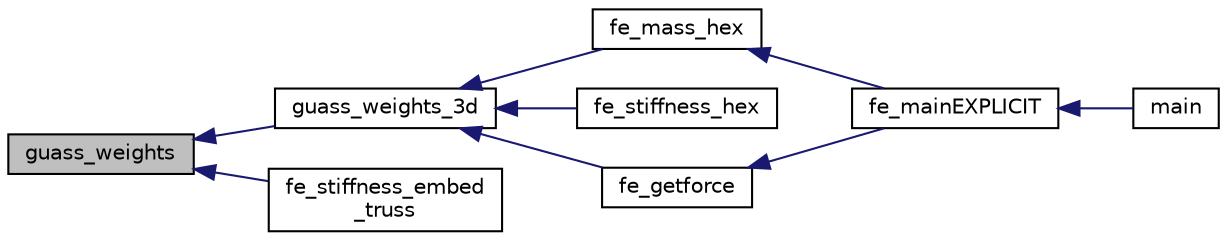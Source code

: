 digraph "guass_weights"
{
  edge [fontname="Helvetica",fontsize="10",labelfontname="Helvetica",labelfontsize="10"];
  node [fontname="Helvetica",fontsize="10",shape=record];
  rankdir="LR";
  Node343 [label="guass_weights",height=0.2,width=0.4,color="black", fillcolor="grey75", style="filled", fontcolor="black"];
  Node343 -> Node344 [dir="back",color="midnightblue",fontsize="10",style="solid",fontname="Helvetica"];
  Node344 [label="guass_weights_3d",height=0.2,width=0.4,color="black", fillcolor="white", style="filled",URL="$fe__guass_8cpp.html#ad99b08ce65ae353e91486d7685c22024"];
  Node344 -> Node345 [dir="back",color="midnightblue",fontsize="10",style="solid",fontname="Helvetica"];
  Node345 [label="fe_mass_hex",height=0.2,width=0.4,color="black", fillcolor="white", style="filled",URL="$fe__mass__hex_8cpp.html#a04906e61b8cfdc7232924a594b95eb1f"];
  Node345 -> Node346 [dir="back",color="midnightblue",fontsize="10",style="solid",fontname="Helvetica"];
  Node346 [label="fe_mainEXPLICIT",height=0.2,width=0.4,color="black", fillcolor="white", style="filled",URL="$fe__main_e_x_p_l_i_c_i_t_8cpp.html#ab2f8704631ca6c23a453d1905efbb162",tooltip="This function carries out the explicit dynamic analysis of the FEM problem. "];
  Node346 -> Node347 [dir="back",color="midnightblue",fontsize="10",style="solid",fontname="Helvetica"];
  Node347 [label="main",height=0.2,width=0.4,color="black", fillcolor="white", style="filled",URL="$main_8cpp.html#ae66f6b31b5ad750f1fe042a706a4e3d4"];
  Node344 -> Node348 [dir="back",color="midnightblue",fontsize="10",style="solid",fontname="Helvetica"];
  Node348 [label="fe_stiffness_hex",height=0.2,width=0.4,color="black", fillcolor="white", style="filled",URL="$fe__stiffness__hex_8cpp.html#a9378d4fc517465015411134456235a76"];
  Node344 -> Node349 [dir="back",color="midnightblue",fontsize="10",style="solid",fontname="Helvetica"];
  Node349 [label="fe_getforce",height=0.2,width=0.4,color="black", fillcolor="white", style="filled",URL="$fe__getforce_8cpp.html#aa8f7f6d72c6b57c721b23a38e2e20fc5"];
  Node349 -> Node346 [dir="back",color="midnightblue",fontsize="10",style="solid",fontname="Helvetica"];
  Node343 -> Node350 [dir="back",color="midnightblue",fontsize="10",style="solid",fontname="Helvetica"];
  Node350 [label="fe_stiffness_embed\l_truss",height=0.2,width=0.4,color="black", fillcolor="white", style="filled",URL="$fe__stiffness__embed__truss_8cpp.html#ab3798340a27f0972299b3820aab0ccba"];
}
